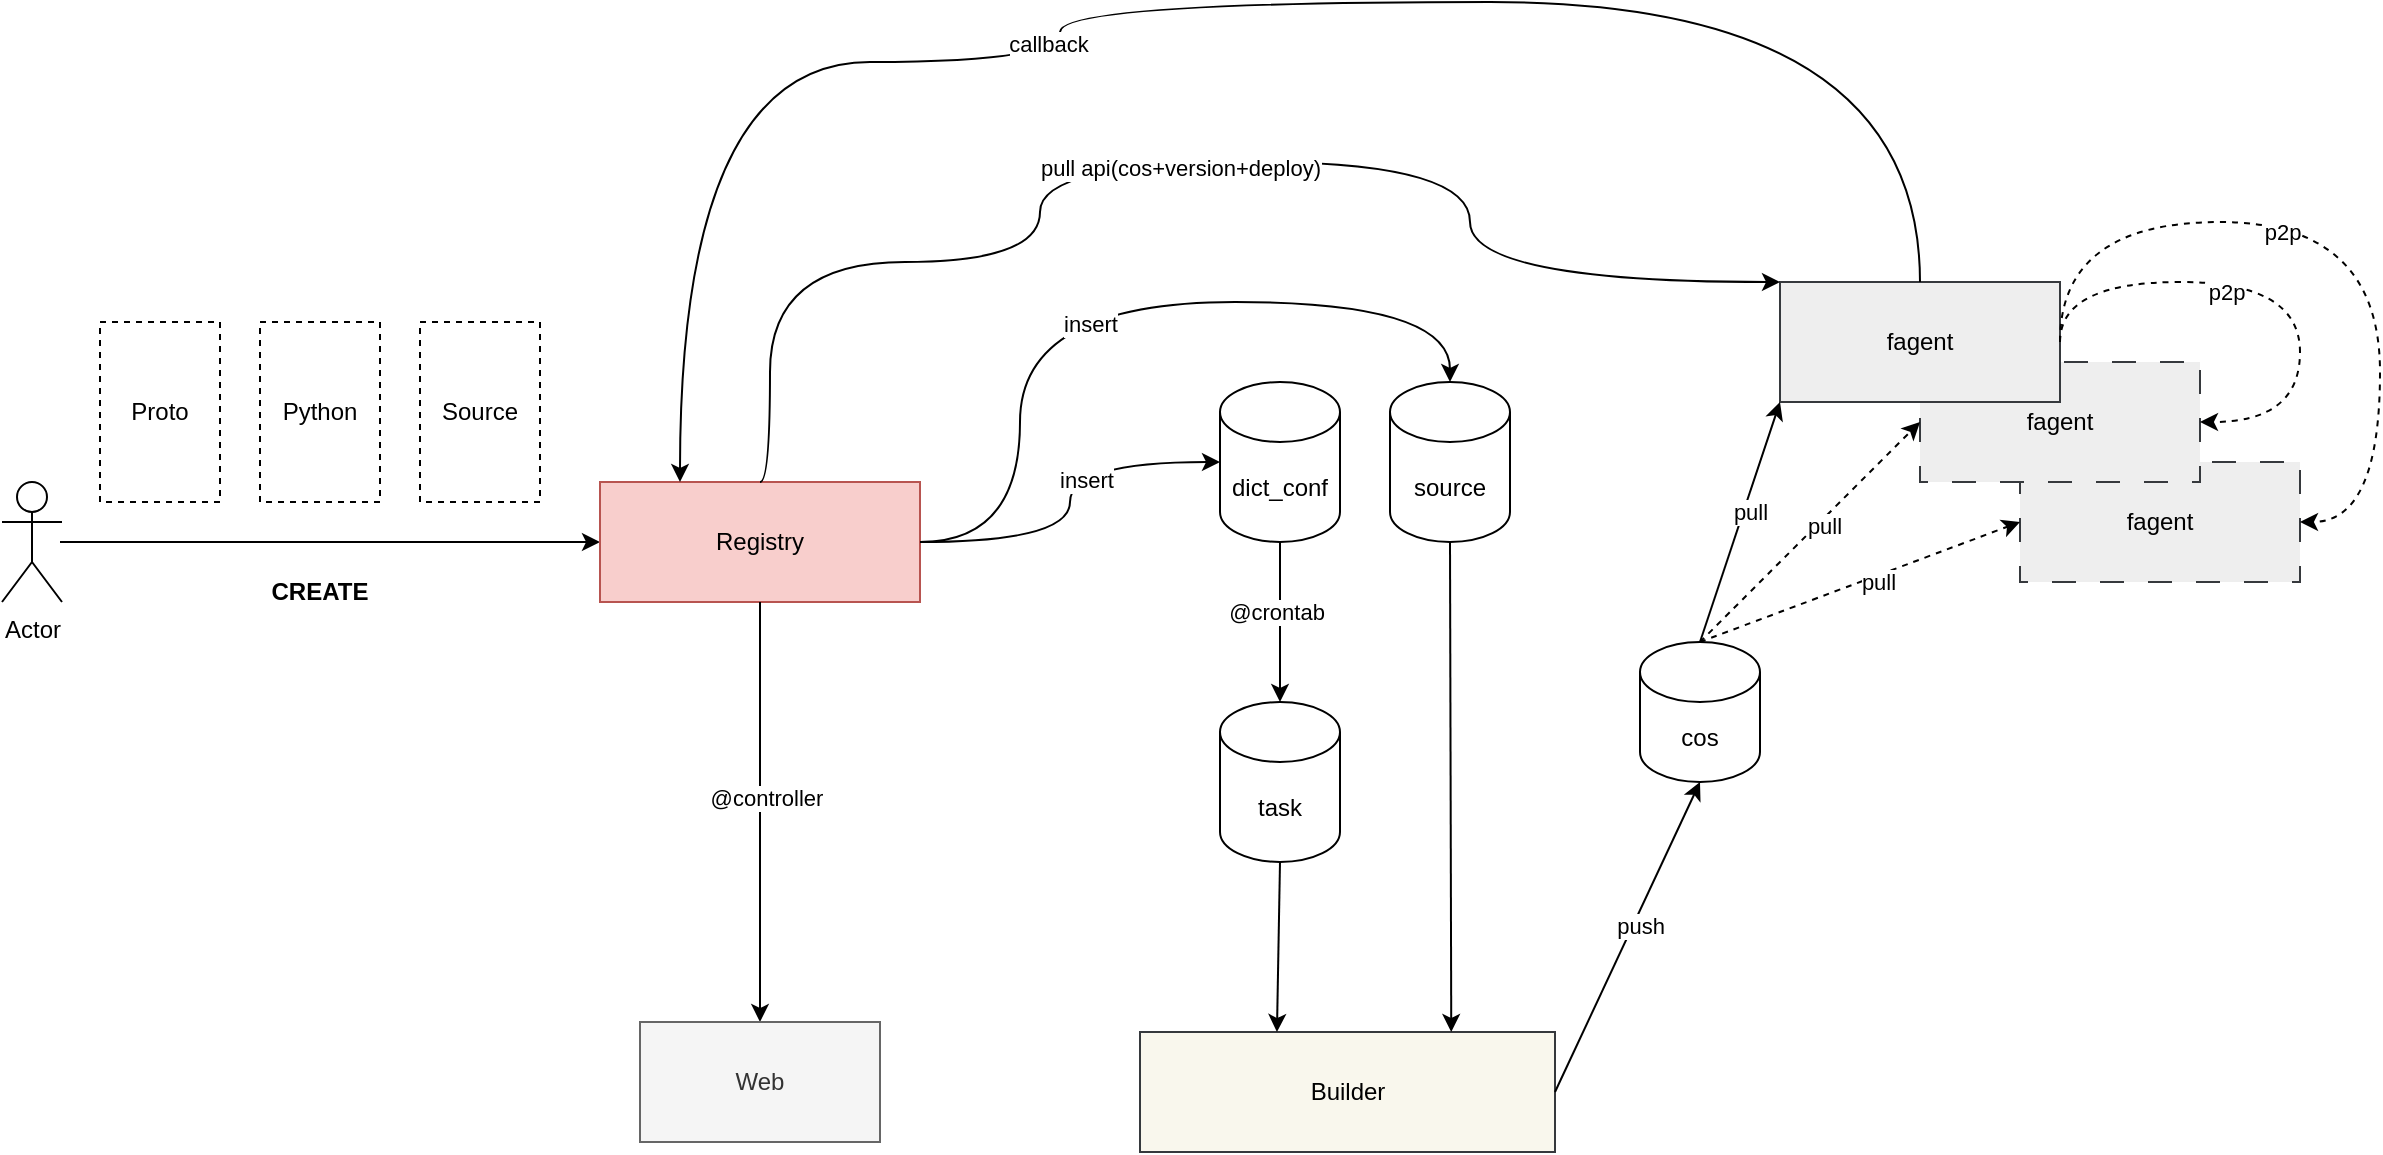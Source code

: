 <mxfile version="20.8.20" type="github">
  <diagram name="第 1 页" id="0LXsUh5cUdM86AmTKY5Q">
    <mxGraphModel dx="1257" dy="754" grid="1" gridSize="10" guides="1" tooltips="1" connect="1" arrows="1" fold="1" page="1" pageScale="1" pageWidth="827" pageHeight="1169" math="0" shadow="0">
      <root>
        <mxCell id="0" />
        <mxCell id="1" parent="0" />
        <mxCell id="--D5oEIbNRq4zN85A4Cq-24" value="fagent" style="rounded=0;whiteSpace=wrap;html=1;dashed=1;dashPattern=12 12;fillColor=#eeeeee;strokeColor=#36393d;" vertex="1" parent="1">
          <mxGeometry x="1050" y="240" width="140" height="60" as="geometry" />
        </mxCell>
        <mxCell id="--D5oEIbNRq4zN85A4Cq-1" value="" style="endArrow=classic;html=1;rounded=0;" edge="1" parent="1">
          <mxGeometry width="50" height="50" relative="1" as="geometry">
            <mxPoint x="70" y="280" as="sourcePoint" />
            <mxPoint x="340" y="280" as="targetPoint" />
          </mxGeometry>
        </mxCell>
        <mxCell id="--D5oEIbNRq4zN85A4Cq-2" value="&lt;b&gt;CREATE&lt;/b&gt;" style="text;html=1;strokeColor=none;fillColor=none;align=center;verticalAlign=middle;whiteSpace=wrap;rounded=0;" vertex="1" parent="1">
          <mxGeometry x="170" y="290" width="60" height="30" as="geometry" />
        </mxCell>
        <mxCell id="--D5oEIbNRq4zN85A4Cq-3" value="Proto" style="rounded=0;whiteSpace=wrap;html=1;dashed=1;" vertex="1" parent="1">
          <mxGeometry x="90" y="170" width="60" height="90" as="geometry" />
        </mxCell>
        <mxCell id="--D5oEIbNRq4zN85A4Cq-4" value="Python" style="rounded=0;whiteSpace=wrap;html=1;dashed=1;" vertex="1" parent="1">
          <mxGeometry x="170" y="170" width="60" height="90" as="geometry" />
        </mxCell>
        <mxCell id="--D5oEIbNRq4zN85A4Cq-5" value="Source" style="rounded=0;whiteSpace=wrap;html=1;dashed=1;" vertex="1" parent="1">
          <mxGeometry x="250" y="170" width="60" height="90" as="geometry" />
        </mxCell>
        <mxCell id="--D5oEIbNRq4zN85A4Cq-6" value="Registry" style="rounded=0;whiteSpace=wrap;html=1;fillColor=#f8cecc;strokeColor=#b85450;" vertex="1" parent="1">
          <mxGeometry x="340" y="250" width="160" height="60" as="geometry" />
        </mxCell>
        <mxCell id="--D5oEIbNRq4zN85A4Cq-10" value="" style="edgeStyle=orthogonalEdgeStyle;rounded=0;orthogonalLoop=1;jettySize=auto;html=1;" edge="1" parent="1" source="--D5oEIbNRq4zN85A4Cq-7" target="--D5oEIbNRq4zN85A4Cq-9">
          <mxGeometry relative="1" as="geometry" />
        </mxCell>
        <mxCell id="--D5oEIbNRq4zN85A4Cq-11" value="@crontab" style="edgeLabel;html=1;align=center;verticalAlign=middle;resizable=0;points=[];" vertex="1" connectable="0" parent="--D5oEIbNRq4zN85A4Cq-10">
          <mxGeometry x="-0.12" y="-2" relative="1" as="geometry">
            <mxPoint as="offset" />
          </mxGeometry>
        </mxCell>
        <mxCell id="--D5oEIbNRq4zN85A4Cq-7" value="dict_conf" style="shape=cylinder3;whiteSpace=wrap;html=1;boundedLbl=1;backgroundOutline=1;size=15;" vertex="1" parent="1">
          <mxGeometry x="650" y="200" width="60" height="80" as="geometry" />
        </mxCell>
        <mxCell id="--D5oEIbNRq4zN85A4Cq-8" value="source" style="shape=cylinder3;whiteSpace=wrap;html=1;boundedLbl=1;backgroundOutline=1;size=15;" vertex="1" parent="1">
          <mxGeometry x="735" y="200" width="60" height="80" as="geometry" />
        </mxCell>
        <mxCell id="--D5oEIbNRq4zN85A4Cq-9" value="task" style="shape=cylinder3;whiteSpace=wrap;html=1;boundedLbl=1;backgroundOutline=1;size=15;" vertex="1" parent="1">
          <mxGeometry x="650" y="360" width="60" height="80" as="geometry" />
        </mxCell>
        <mxCell id="--D5oEIbNRq4zN85A4Cq-15" value="Builder" style="rounded=0;whiteSpace=wrap;html=1;fillColor=#f9f7ed;strokeColor=#36393d;" vertex="1" parent="1">
          <mxGeometry x="610" y="525" width="207.5" height="60" as="geometry" />
        </mxCell>
        <mxCell id="--D5oEIbNRq4zN85A4Cq-17" value="" style="endArrow=classic;html=1;rounded=0;exitX=0.5;exitY=1;exitDx=0;exitDy=0;exitPerimeter=0;entryX=0.75;entryY=0;entryDx=0;entryDy=0;" edge="1" parent="1" source="--D5oEIbNRq4zN85A4Cq-8" target="--D5oEIbNRq4zN85A4Cq-15">
          <mxGeometry width="50" height="50" relative="1" as="geometry">
            <mxPoint x="350" y="530" as="sourcePoint" />
            <mxPoint x="400" y="480" as="targetPoint" />
          </mxGeometry>
        </mxCell>
        <mxCell id="--D5oEIbNRq4zN85A4Cq-18" value="" style="endArrow=classic;html=1;rounded=0;edgeStyle=orthogonalEdgeStyle;curved=1;entryX=0;entryY=0.5;entryDx=0;entryDy=0;entryPerimeter=0;exitX=1;exitY=0.5;exitDx=0;exitDy=0;" edge="1" parent="1" source="--D5oEIbNRq4zN85A4Cq-6" target="--D5oEIbNRq4zN85A4Cq-7">
          <mxGeometry width="50" height="50" relative="1" as="geometry">
            <mxPoint x="460" y="450" as="sourcePoint" />
            <mxPoint x="510" y="400" as="targetPoint" />
          </mxGeometry>
        </mxCell>
        <mxCell id="--D5oEIbNRq4zN85A4Cq-29" value="insert" style="edgeLabel;html=1;align=center;verticalAlign=middle;resizable=0;points=[];" vertex="1" connectable="0" parent="--D5oEIbNRq4zN85A4Cq-18">
          <mxGeometry x="0.122" y="-7" relative="1" as="geometry">
            <mxPoint x="1" as="offset" />
          </mxGeometry>
        </mxCell>
        <mxCell id="--D5oEIbNRq4zN85A4Cq-19" value="" style="endArrow=classic;html=1;rounded=0;edgeStyle=orthogonalEdgeStyle;curved=1;entryX=0.5;entryY=0;entryDx=0;entryDy=0;entryPerimeter=0;exitX=1;exitY=0.5;exitDx=0;exitDy=0;" edge="1" parent="1" source="--D5oEIbNRq4zN85A4Cq-6" target="--D5oEIbNRq4zN85A4Cq-8">
          <mxGeometry width="50" height="50" relative="1" as="geometry">
            <mxPoint x="520" y="290" as="sourcePoint" />
            <mxPoint x="660" y="250" as="targetPoint" />
            <Array as="points">
              <mxPoint x="550" y="280" />
              <mxPoint x="550" y="160" />
              <mxPoint x="765" y="160" />
            </Array>
          </mxGeometry>
        </mxCell>
        <mxCell id="--D5oEIbNRq4zN85A4Cq-28" value="insert" style="edgeLabel;html=1;align=center;verticalAlign=middle;resizable=0;points=[];" vertex="1" connectable="0" parent="--D5oEIbNRq4zN85A4Cq-19">
          <mxGeometry x="-0.043" y="-11" relative="1" as="geometry">
            <mxPoint x="1" as="offset" />
          </mxGeometry>
        </mxCell>
        <mxCell id="--D5oEIbNRq4zN85A4Cq-20" value="cos" style="shape=cylinder3;whiteSpace=wrap;html=1;boundedLbl=1;backgroundOutline=1;size=15;" vertex="1" parent="1">
          <mxGeometry x="860" y="330" width="60" height="70" as="geometry" />
        </mxCell>
        <mxCell id="--D5oEIbNRq4zN85A4Cq-21" value="" style="endArrow=classic;html=1;rounded=0;curved=1;exitX=1;exitY=0.5;exitDx=0;exitDy=0;entryX=0.5;entryY=1;entryDx=0;entryDy=0;entryPerimeter=0;" edge="1" parent="1" source="--D5oEIbNRq4zN85A4Cq-15" target="--D5oEIbNRq4zN85A4Cq-20">
          <mxGeometry width="50" height="50" relative="1" as="geometry">
            <mxPoint x="870" y="530" as="sourcePoint" />
            <mxPoint x="920" y="480" as="targetPoint" />
          </mxGeometry>
        </mxCell>
        <mxCell id="--D5oEIbNRq4zN85A4Cq-30" value="push" style="edgeLabel;html=1;align=center;verticalAlign=middle;resizable=0;points=[];" vertex="1" connectable="0" parent="--D5oEIbNRq4zN85A4Cq-21">
          <mxGeometry x="0.095" y="-3" relative="1" as="geometry">
            <mxPoint as="offset" />
          </mxGeometry>
        </mxCell>
        <mxCell id="--D5oEIbNRq4zN85A4Cq-23" value="fagent" style="rounded=0;whiteSpace=wrap;html=1;dashed=1;dashPattern=12 12;fillColor=#eeeeee;strokeColor=#36393d;" vertex="1" parent="1">
          <mxGeometry x="1000" y="190" width="140" height="60" as="geometry" />
        </mxCell>
        <mxCell id="--D5oEIbNRq4zN85A4Cq-22" value="fagent" style="rounded=0;whiteSpace=wrap;html=1;fillColor=#eeeeee;strokeColor=#36393d;" vertex="1" parent="1">
          <mxGeometry x="930" y="150" width="140" height="60" as="geometry" />
        </mxCell>
        <mxCell id="--D5oEIbNRq4zN85A4Cq-26" value="" style="endArrow=classic;html=1;rounded=0;edgeStyle=orthogonalEdgeStyle;curved=1;entryX=0;entryY=0;entryDx=0;entryDy=0;exitX=0.5;exitY=0;exitDx=0;exitDy=0;" edge="1" parent="1" source="--D5oEIbNRq4zN85A4Cq-6" target="--D5oEIbNRq4zN85A4Cq-22">
          <mxGeometry width="50" height="50" relative="1" as="geometry">
            <mxPoint x="520" y="290" as="sourcePoint" />
            <mxPoint x="775" y="210" as="targetPoint" />
            <Array as="points">
              <mxPoint x="425" y="140" />
              <mxPoint x="560" y="140" />
              <mxPoint x="560" y="90" />
              <mxPoint x="775" y="90" />
              <mxPoint x="775" y="150" />
            </Array>
          </mxGeometry>
        </mxCell>
        <mxCell id="--D5oEIbNRq4zN85A4Cq-27" value="pull api(cos+version+deploy)" style="edgeLabel;html=1;align=center;verticalAlign=middle;resizable=0;points=[];" vertex="1" connectable="0" parent="--D5oEIbNRq4zN85A4Cq-26">
          <mxGeometry x="0.014" y="-3" relative="1" as="geometry">
            <mxPoint as="offset" />
          </mxGeometry>
        </mxCell>
        <mxCell id="--D5oEIbNRq4zN85A4Cq-31" value="" style="endArrow=classic;html=1;rounded=0;curved=1;exitX=0.5;exitY=0;exitDx=0;exitDy=0;entryX=0;entryY=1;entryDx=0;entryDy=0;exitPerimeter=0;" edge="1" parent="1" source="--D5oEIbNRq4zN85A4Cq-20" target="--D5oEIbNRq4zN85A4Cq-22">
          <mxGeometry width="50" height="50" relative="1" as="geometry">
            <mxPoint x="819" y="510" as="sourcePoint" />
            <mxPoint x="900" y="410" as="targetPoint" />
          </mxGeometry>
        </mxCell>
        <mxCell id="--D5oEIbNRq4zN85A4Cq-32" value="pull" style="edgeLabel;html=1;align=center;verticalAlign=middle;resizable=0;points=[];" vertex="1" connectable="0" parent="--D5oEIbNRq4zN85A4Cq-31">
          <mxGeometry x="0.095" y="-3" relative="1" as="geometry">
            <mxPoint as="offset" />
          </mxGeometry>
        </mxCell>
        <mxCell id="--D5oEIbNRq4zN85A4Cq-33" value="" style="endArrow=classic;html=1;rounded=0;curved=1;exitX=0.5;exitY=1;exitDx=0;exitDy=0;exitPerimeter=0;entryX=0.33;entryY=0;entryDx=0;entryDy=0;entryPerimeter=0;" edge="1" parent="1" source="--D5oEIbNRq4zN85A4Cq-9" target="--D5oEIbNRq4zN85A4Cq-15">
          <mxGeometry width="50" height="50" relative="1" as="geometry">
            <mxPoint x="440" y="430" as="sourcePoint" />
            <mxPoint x="640" y="470" as="targetPoint" />
          </mxGeometry>
        </mxCell>
        <mxCell id="--D5oEIbNRq4zN85A4Cq-34" value="" style="endArrow=classic;html=1;rounded=0;curved=1;edgeStyle=orthogonalEdgeStyle;entryX=1;entryY=0.5;entryDx=0;entryDy=0;dashed=1;" edge="1" parent="1" target="--D5oEIbNRq4zN85A4Cq-23">
          <mxGeometry width="50" height="50" relative="1" as="geometry">
            <mxPoint x="1070" y="180" as="sourcePoint" />
            <mxPoint x="1210" y="110" as="targetPoint" />
            <Array as="points">
              <mxPoint x="1070" y="150" />
              <mxPoint x="1190" y="150" />
              <mxPoint x="1190" y="220" />
            </Array>
          </mxGeometry>
        </mxCell>
        <mxCell id="--D5oEIbNRq4zN85A4Cq-35" value="p2p" style="edgeLabel;html=1;align=center;verticalAlign=middle;resizable=0;points=[];" vertex="1" connectable="0" parent="--D5oEIbNRq4zN85A4Cq-34">
          <mxGeometry x="-0.165" y="-5" relative="1" as="geometry">
            <mxPoint as="offset" />
          </mxGeometry>
        </mxCell>
        <mxCell id="--D5oEIbNRq4zN85A4Cq-36" value="" style="endArrow=classic;html=1;rounded=0;curved=1;exitX=1;exitY=0.5;exitDx=0;exitDy=0;edgeStyle=orthogonalEdgeStyle;entryX=1;entryY=0.5;entryDx=0;entryDy=0;dashed=1;" edge="1" parent="1" source="--D5oEIbNRq4zN85A4Cq-22" target="--D5oEIbNRq4zN85A4Cq-24">
          <mxGeometry width="50" height="50" relative="1" as="geometry">
            <mxPoint x="1080" y="175" as="sourcePoint" />
            <mxPoint x="1150" y="230" as="targetPoint" />
            <Array as="points">
              <mxPoint x="1070" y="120" />
              <mxPoint x="1230" y="120" />
              <mxPoint x="1230" y="270" />
            </Array>
          </mxGeometry>
        </mxCell>
        <mxCell id="--D5oEIbNRq4zN85A4Cq-37" value="p2p" style="edgeLabel;html=1;align=center;verticalAlign=middle;resizable=0;points=[];" vertex="1" connectable="0" parent="--D5oEIbNRq4zN85A4Cq-36">
          <mxGeometry x="-0.165" y="-5" relative="1" as="geometry">
            <mxPoint as="offset" />
          </mxGeometry>
        </mxCell>
        <mxCell id="--D5oEIbNRq4zN85A4Cq-38" value="" style="endArrow=classic;html=1;rounded=0;curved=1;entryX=0;entryY=0.5;entryDx=0;entryDy=0;dashed=1;" edge="1" parent="1" target="--D5oEIbNRq4zN85A4Cq-23">
          <mxGeometry width="50" height="50" relative="1" as="geometry">
            <mxPoint x="890" y="330" as="sourcePoint" />
            <mxPoint x="940" y="220" as="targetPoint" />
          </mxGeometry>
        </mxCell>
        <mxCell id="--D5oEIbNRq4zN85A4Cq-39" value="pull" style="edgeLabel;html=1;align=center;verticalAlign=middle;resizable=0;points=[];" vertex="1" connectable="0" parent="--D5oEIbNRq4zN85A4Cq-38">
          <mxGeometry x="0.095" y="-3" relative="1" as="geometry">
            <mxPoint as="offset" />
          </mxGeometry>
        </mxCell>
        <mxCell id="--D5oEIbNRq4zN85A4Cq-40" value="" style="endArrow=classic;html=1;rounded=0;curved=1;exitX=0.5;exitY=0;exitDx=0;exitDy=0;entryX=0;entryY=0.5;entryDx=0;entryDy=0;exitPerimeter=0;dashed=1;" edge="1" parent="1" source="--D5oEIbNRq4zN85A4Cq-20" target="--D5oEIbNRq4zN85A4Cq-24">
          <mxGeometry width="50" height="50" relative="1" as="geometry">
            <mxPoint x="910" y="350" as="sourcePoint" />
            <mxPoint x="950" y="230" as="targetPoint" />
          </mxGeometry>
        </mxCell>
        <mxCell id="--D5oEIbNRq4zN85A4Cq-41" value="pull" style="edgeLabel;html=1;align=center;verticalAlign=middle;resizable=0;points=[];" vertex="1" connectable="0" parent="--D5oEIbNRq4zN85A4Cq-40">
          <mxGeometry x="0.095" y="-3" relative="1" as="geometry">
            <mxPoint as="offset" />
          </mxGeometry>
        </mxCell>
        <mxCell id="--D5oEIbNRq4zN85A4Cq-43" value="" style="endArrow=classic;html=1;rounded=0;curved=1;exitX=0.5;exitY=1;exitDx=0;exitDy=0;entryX=0.5;entryY=0;entryDx=0;entryDy=0;" edge="1" parent="1" source="--D5oEIbNRq4zN85A4Cq-6" target="--D5oEIbNRq4zN85A4Cq-47">
          <mxGeometry width="50" height="50" relative="1" as="geometry">
            <mxPoint x="310" y="490" as="sourcePoint" />
            <mxPoint x="425" y="480" as="targetPoint" />
          </mxGeometry>
        </mxCell>
        <mxCell id="--D5oEIbNRq4zN85A4Cq-45" value="@controller" style="edgeLabel;html=1;align=center;verticalAlign=middle;resizable=0;points=[];" vertex="1" connectable="0" parent="--D5oEIbNRq4zN85A4Cq-43">
          <mxGeometry x="-0.067" y="-1" relative="1" as="geometry">
            <mxPoint x="4" as="offset" />
          </mxGeometry>
        </mxCell>
        <mxCell id="--D5oEIbNRq4zN85A4Cq-47" value="Web" style="rounded=0;whiteSpace=wrap;html=1;fillColor=#f5f5f5;strokeColor=#666666;fontColor=#333333;" vertex="1" parent="1">
          <mxGeometry x="360" y="520" width="120" height="60" as="geometry" />
        </mxCell>
        <mxCell id="--D5oEIbNRq4zN85A4Cq-48" value="Actor" style="shape=umlActor;verticalLabelPosition=bottom;verticalAlign=top;html=1;outlineConnect=0;" vertex="1" parent="1">
          <mxGeometry x="41" y="250" width="30" height="60" as="geometry" />
        </mxCell>
        <mxCell id="--D5oEIbNRq4zN85A4Cq-49" value="" style="endArrow=classic;html=1;rounded=0;edgeStyle=orthogonalEdgeStyle;curved=1;entryX=0.25;entryY=0;entryDx=0;entryDy=0;exitX=0.5;exitY=0;exitDx=0;exitDy=0;" edge="1" parent="1" source="--D5oEIbNRq4zN85A4Cq-22" target="--D5oEIbNRq4zN85A4Cq-6">
          <mxGeometry width="50" height="50" relative="1" as="geometry">
            <mxPoint x="430" y="260" as="sourcePoint" />
            <mxPoint x="940" y="160" as="targetPoint" />
            <Array as="points">
              <mxPoint x="1000" y="10" />
              <mxPoint x="570" y="10" />
              <mxPoint x="570" y="40" />
              <mxPoint x="380" y="40" />
            </Array>
          </mxGeometry>
        </mxCell>
        <mxCell id="--D5oEIbNRq4zN85A4Cq-51" value="callback" style="edgeLabel;html=1;align=center;verticalAlign=middle;resizable=0;points=[];" vertex="1" connectable="0" parent="--D5oEIbNRq4zN85A4Cq-49">
          <mxGeometry x="0.182" y="-6" relative="1" as="geometry">
            <mxPoint as="offset" />
          </mxGeometry>
        </mxCell>
      </root>
    </mxGraphModel>
  </diagram>
</mxfile>
